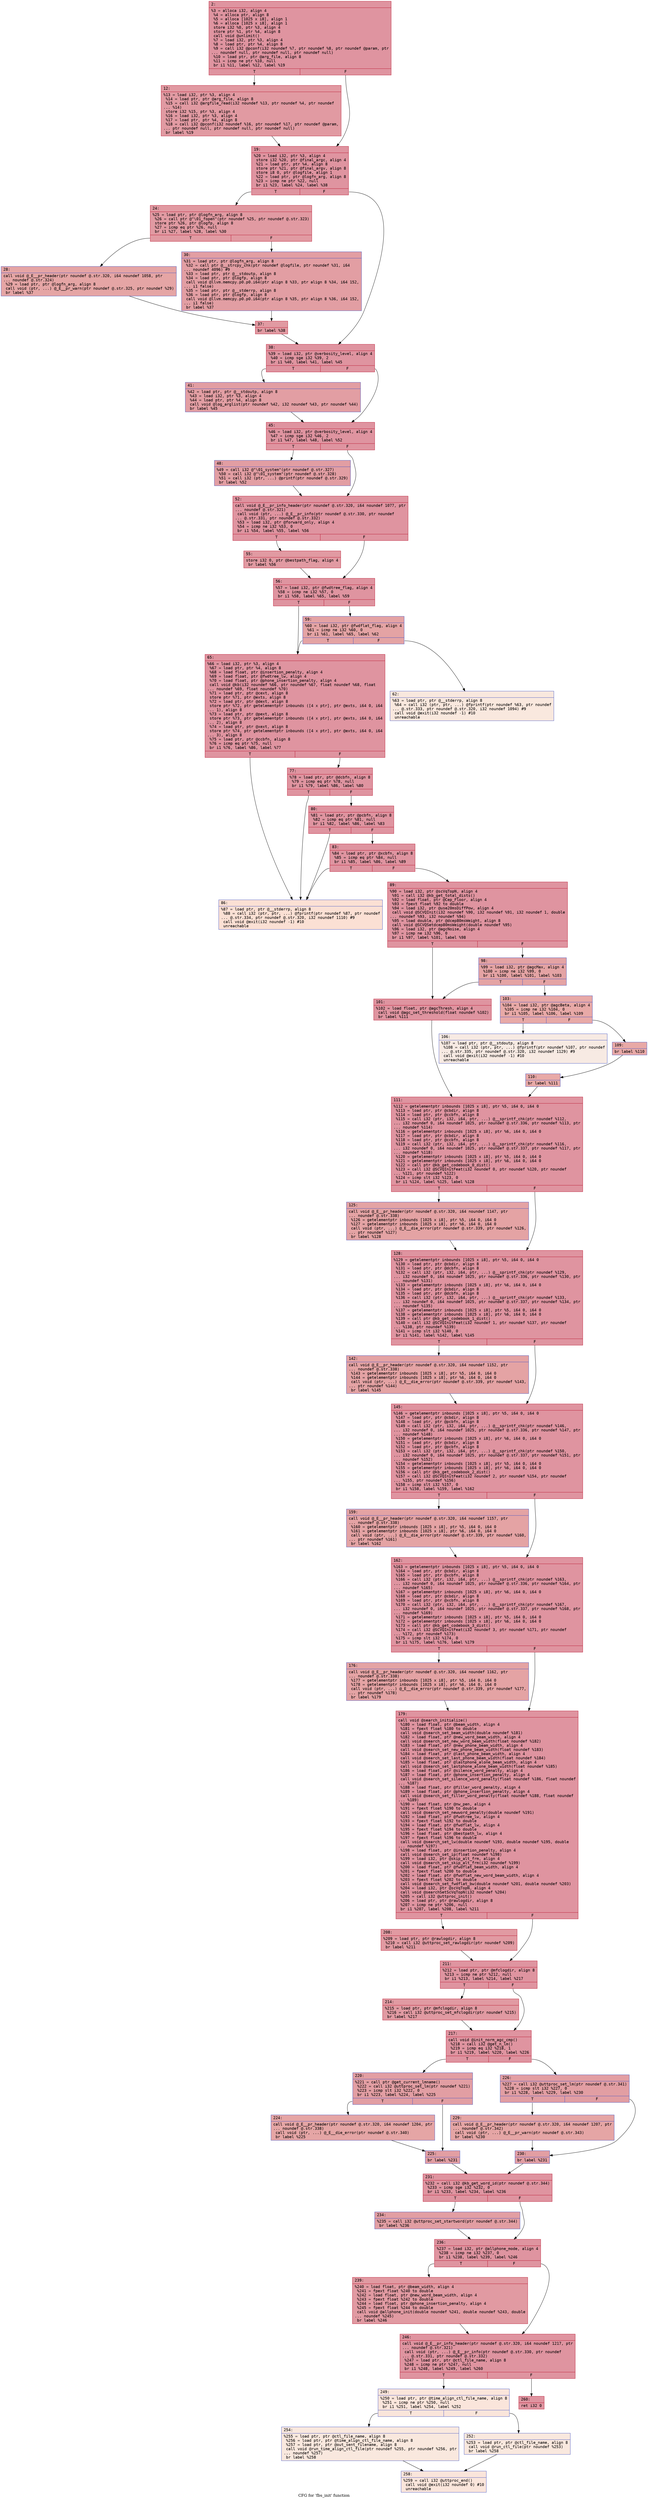 digraph "CFG for 'fbs_init' function" {
	label="CFG for 'fbs_init' function";

	Node0x6000031e2ee0 [shape=record,color="#b70d28ff", style=filled, fillcolor="#b70d2870" fontname="Courier",label="{2:\l|  %3 = alloca i32, align 4\l  %4 = alloca ptr, align 8\l  %5 = alloca [1025 x i8], align 1\l  %6 = alloca [1025 x i8], align 1\l  store i32 %0, ptr %3, align 4\l  store ptr %1, ptr %4, align 8\l  call void @unlimit()\l  %7 = load i32, ptr %3, align 4\l  %8 = load ptr, ptr %4, align 8\l  %9 = call i32 @pconf(i32 noundef %7, ptr noundef %8, ptr noundef @param, ptr\l... noundef null, ptr noundef null, ptr noundef null)\l  %10 = load ptr, ptr @arg_file, align 8\l  %11 = icmp ne ptr %10, null\l  br i1 %11, label %12, label %19\l|{<s0>T|<s1>F}}"];
	Node0x6000031e2ee0:s0 -> Node0x6000031e2f30[tooltip="2 -> 12\nProbability 62.50%" ];
	Node0x6000031e2ee0:s1 -> Node0x6000031e2f80[tooltip="2 -> 19\nProbability 37.50%" ];
	Node0x6000031e2f30 [shape=record,color="#b70d28ff", style=filled, fillcolor="#bb1b2c70" fontname="Courier",label="{12:\l|  %13 = load i32, ptr %3, align 4\l  %14 = load ptr, ptr @arg_file, align 8\l  %15 = call i32 @argfile_read(i32 noundef %13, ptr noundef %4, ptr noundef\l... %14)\l  store i32 %15, ptr %3, align 4\l  %16 = load i32, ptr %3, align 4\l  %17 = load ptr, ptr %4, align 8\l  %18 = call i32 @pconf(i32 noundef %16, ptr noundef %17, ptr noundef @param,\l... ptr noundef null, ptr noundef null, ptr noundef null)\l  br label %19\l}"];
	Node0x6000031e2f30 -> Node0x6000031e2f80[tooltip="12 -> 19\nProbability 100.00%" ];
	Node0x6000031e2f80 [shape=record,color="#b70d28ff", style=filled, fillcolor="#b70d2870" fontname="Courier",label="{19:\l|  %20 = load i32, ptr %3, align 4\l  store i32 %20, ptr @final_argc, align 4\l  %21 = load ptr, ptr %4, align 8\l  store ptr %21, ptr @final_argv, align 8\l  store i8 0, ptr @logfile, align 1\l  %22 = load ptr, ptr @logfn_arg, align 8\l  %23 = icmp ne ptr %22, null\l  br i1 %23, label %24, label %38\l|{<s0>T|<s1>F}}"];
	Node0x6000031e2f80:s0 -> Node0x6000031e2fd0[tooltip="19 -> 24\nProbability 62.50%" ];
	Node0x6000031e2f80:s1 -> Node0x6000031e3110[tooltip="19 -> 38\nProbability 37.50%" ];
	Node0x6000031e2fd0 [shape=record,color="#b70d28ff", style=filled, fillcolor="#bb1b2c70" fontname="Courier",label="{24:\l|  %25 = load ptr, ptr @logfn_arg, align 8\l  %26 = call ptr @\"\\01_fopen\"(ptr noundef %25, ptr noundef @.str.323)\l  store ptr %26, ptr @logfp, align 8\l  %27 = icmp eq ptr %26, null\l  br i1 %27, label %28, label %30\l|{<s0>T|<s1>F}}"];
	Node0x6000031e2fd0:s0 -> Node0x6000031e3020[tooltip="24 -> 28\nProbability 37.50%" ];
	Node0x6000031e2fd0:s1 -> Node0x6000031e3070[tooltip="24 -> 30\nProbability 62.50%" ];
	Node0x6000031e3020 [shape=record,color="#3d50c3ff", style=filled, fillcolor="#c5333470" fontname="Courier",label="{28:\l|  call void @_E__pr_header(ptr noundef @.str.320, i64 noundef 1058, ptr\l... noundef @.str.324)\l  %29 = load ptr, ptr @logfn_arg, align 8\l  call void (ptr, ...) @_E__pr_warn(ptr noundef @.str.325, ptr noundef %29)\l  br label %37\l}"];
	Node0x6000031e3020 -> Node0x6000031e30c0[tooltip="28 -> 37\nProbability 100.00%" ];
	Node0x6000031e3070 [shape=record,color="#3d50c3ff", style=filled, fillcolor="#be242e70" fontname="Courier",label="{30:\l|  %31 = load ptr, ptr @logfn_arg, align 8\l  %32 = call ptr @__strcpy_chk(ptr noundef @logfile, ptr noundef %31, i64\l... noundef 4096) #9\l  %33 = load ptr, ptr @__stdoutp, align 8\l  %34 = load ptr, ptr @logfp, align 8\l  call void @llvm.memcpy.p0.p0.i64(ptr align 8 %33, ptr align 8 %34, i64 152,\l... i1 false)\l  %35 = load ptr, ptr @__stderrp, align 8\l  %36 = load ptr, ptr @logfp, align 8\l  call void @llvm.memcpy.p0.p0.i64(ptr align 8 %35, ptr align 8 %36, i64 152,\l... i1 false)\l  br label %37\l}"];
	Node0x6000031e3070 -> Node0x6000031e30c0[tooltip="30 -> 37\nProbability 100.00%" ];
	Node0x6000031e30c0 [shape=record,color="#b70d28ff", style=filled, fillcolor="#bb1b2c70" fontname="Courier",label="{37:\l|  br label %38\l}"];
	Node0x6000031e30c0 -> Node0x6000031e3110[tooltip="37 -> 38\nProbability 100.00%" ];
	Node0x6000031e3110 [shape=record,color="#b70d28ff", style=filled, fillcolor="#b70d2870" fontname="Courier",label="{38:\l|  %39 = load i32, ptr @verbosity_level, align 4\l  %40 = icmp sge i32 %39, 2\l  br i1 %40, label %41, label %45\l|{<s0>T|<s1>F}}"];
	Node0x6000031e3110:s0 -> Node0x6000031e3160[tooltip="38 -> 41\nProbability 50.00%" ];
	Node0x6000031e3110:s1 -> Node0x6000031e31b0[tooltip="38 -> 45\nProbability 50.00%" ];
	Node0x6000031e3160 [shape=record,color="#3d50c3ff", style=filled, fillcolor="#be242e70" fontname="Courier",label="{41:\l|  %42 = load ptr, ptr @__stdoutp, align 8\l  %43 = load i32, ptr %3, align 4\l  %44 = load ptr, ptr %4, align 8\l  call void @log_arglist(ptr noundef %42, i32 noundef %43, ptr noundef %44)\l  br label %45\l}"];
	Node0x6000031e3160 -> Node0x6000031e31b0[tooltip="41 -> 45\nProbability 100.00%" ];
	Node0x6000031e31b0 [shape=record,color="#b70d28ff", style=filled, fillcolor="#b70d2870" fontname="Courier",label="{45:\l|  %46 = load i32, ptr @verbosity_level, align 4\l  %47 = icmp sge i32 %46, 2\l  br i1 %47, label %48, label %52\l|{<s0>T|<s1>F}}"];
	Node0x6000031e31b0:s0 -> Node0x6000031e3200[tooltip="45 -> 48\nProbability 50.00%" ];
	Node0x6000031e31b0:s1 -> Node0x6000031e3250[tooltip="45 -> 52\nProbability 50.00%" ];
	Node0x6000031e3200 [shape=record,color="#3d50c3ff", style=filled, fillcolor="#be242e70" fontname="Courier",label="{48:\l|  %49 = call i32 @\"\\01_system\"(ptr noundef @.str.327)\l  %50 = call i32 @\"\\01_system\"(ptr noundef @.str.328)\l  %51 = call i32 (ptr, ...) @printf(ptr noundef @.str.329)\l  br label %52\l}"];
	Node0x6000031e3200 -> Node0x6000031e3250[tooltip="48 -> 52\nProbability 100.00%" ];
	Node0x6000031e3250 [shape=record,color="#b70d28ff", style=filled, fillcolor="#b70d2870" fontname="Courier",label="{52:\l|  call void @_E__pr_info_header(ptr noundef @.str.320, i64 noundef 1077, ptr\l... noundef @.str.321)\l  call void (ptr, ...) @_E__pr_info(ptr noundef @.str.330, ptr noundef\l... @.str.331, ptr noundef @.str.332)\l  %53 = load i32, ptr @forward_only, align 4\l  %54 = icmp ne i32 %53, 0\l  br i1 %54, label %55, label %56\l|{<s0>T|<s1>F}}"];
	Node0x6000031e3250:s0 -> Node0x6000031e32a0[tooltip="52 -> 55\nProbability 62.50%" ];
	Node0x6000031e3250:s1 -> Node0x6000031e32f0[tooltip="52 -> 56\nProbability 37.50%" ];
	Node0x6000031e32a0 [shape=record,color="#b70d28ff", style=filled, fillcolor="#bb1b2c70" fontname="Courier",label="{55:\l|  store i32 0, ptr @bestpath_flag, align 4\l  br label %56\l}"];
	Node0x6000031e32a0 -> Node0x6000031e32f0[tooltip="55 -> 56\nProbability 100.00%" ];
	Node0x6000031e32f0 [shape=record,color="#b70d28ff", style=filled, fillcolor="#b70d2870" fontname="Courier",label="{56:\l|  %57 = load i32, ptr @fwdtree_flag, align 4\l  %58 = icmp ne i32 %57, 0\l  br i1 %58, label %65, label %59\l|{<s0>T|<s1>F}}"];
	Node0x6000031e32f0:s0 -> Node0x6000031e33e0[tooltip="56 -> 65\nProbability 62.50%" ];
	Node0x6000031e32f0:s1 -> Node0x6000031e3340[tooltip="56 -> 59\nProbability 37.50%" ];
	Node0x6000031e3340 [shape=record,color="#3d50c3ff", style=filled, fillcolor="#c32e3170" fontname="Courier",label="{59:\l|  %60 = load i32, ptr @fwdflat_flag, align 4\l  %61 = icmp ne i32 %60, 0\l  br i1 %61, label %65, label %62\l|{<s0>T|<s1>F}}"];
	Node0x6000031e3340:s0 -> Node0x6000031e33e0[tooltip="59 -> 65\nProbability 100.00%" ];
	Node0x6000031e3340:s1 -> Node0x6000031e3390[tooltip="59 -> 62\nProbability 0.00%" ];
	Node0x6000031e3390 [shape=record,color="#3d50c3ff", style=filled, fillcolor="#f2cab570" fontname="Courier",label="{62:\l|  %63 = load ptr, ptr @__stderrp, align 8\l  %64 = call i32 (ptr, ptr, ...) @fprintf(ptr noundef %63, ptr noundef\l... @.str.333, ptr noundef @.str.320, i32 noundef 1094) #9\l  call void @exit(i32 noundef -1) #10\l  unreachable\l}"];
	Node0x6000031e33e0 [shape=record,color="#b70d28ff", style=filled, fillcolor="#b70d2870" fontname="Courier",label="{65:\l|  %66 = load i32, ptr %3, align 4\l  %67 = load ptr, ptr %4, align 8\l  %68 = load float, ptr @insertion_penalty, align 4\l  %69 = load float, ptr @fwdtree_lw, align 4\l  %70 = load float, ptr @phone_insertion_penalty, align 4\l  call void @kb(i32 noundef %66, ptr noundef %67, float noundef %68, float\l... noundef %69, float noundef %70)\l  %71 = load ptr, ptr @cext, align 8\l  store ptr %71, ptr @exts, align 8\l  %72 = load ptr, ptr @dext, align 8\l  store ptr %72, ptr getelementptr inbounds ([4 x ptr], ptr @exts, i64 0, i64\l... 1), align 8\l  %73 = load ptr, ptr @pext, align 8\l  store ptr %73, ptr getelementptr inbounds ([4 x ptr], ptr @exts, i64 0, i64\l... 2), align 8\l  %74 = load ptr, ptr @xext, align 8\l  store ptr %74, ptr getelementptr inbounds ([4 x ptr], ptr @exts, i64 0, i64\l... 3), align 8\l  %75 = load ptr, ptr @ccbfn, align 8\l  %76 = icmp eq ptr %75, null\l  br i1 %76, label %86, label %77\l|{<s0>T|<s1>F}}"];
	Node0x6000031e33e0:s0 -> Node0x6000031e3520[tooltip="65 -> 86\nProbability 0.00%" ];
	Node0x6000031e33e0:s1 -> Node0x6000031e3430[tooltip="65 -> 77\nProbability 100.00%" ];
	Node0x6000031e3430 [shape=record,color="#b70d28ff", style=filled, fillcolor="#b70d2870" fontname="Courier",label="{77:\l|  %78 = load ptr, ptr @dcbfn, align 8\l  %79 = icmp eq ptr %78, null\l  br i1 %79, label %86, label %80\l|{<s0>T|<s1>F}}"];
	Node0x6000031e3430:s0 -> Node0x6000031e3520[tooltip="77 -> 86\nProbability 0.00%" ];
	Node0x6000031e3430:s1 -> Node0x6000031e3480[tooltip="77 -> 80\nProbability 100.00%" ];
	Node0x6000031e3480 [shape=record,color="#b70d28ff", style=filled, fillcolor="#b70d2870" fontname="Courier",label="{80:\l|  %81 = load ptr, ptr @pcbfn, align 8\l  %82 = icmp eq ptr %81, null\l  br i1 %82, label %86, label %83\l|{<s0>T|<s1>F}}"];
	Node0x6000031e3480:s0 -> Node0x6000031e3520[tooltip="80 -> 86\nProbability 0.00%" ];
	Node0x6000031e3480:s1 -> Node0x6000031e34d0[tooltip="80 -> 83\nProbability 100.00%" ];
	Node0x6000031e34d0 [shape=record,color="#b70d28ff", style=filled, fillcolor="#b70d2870" fontname="Courier",label="{83:\l|  %84 = load ptr, ptr @xcbfn, align 8\l  %85 = icmp eq ptr %84, null\l  br i1 %85, label %86, label %89\l|{<s0>T|<s1>F}}"];
	Node0x6000031e34d0:s0 -> Node0x6000031e3520[tooltip="83 -> 86\nProbability 0.00%" ];
	Node0x6000031e34d0:s1 -> Node0x6000031e3570[tooltip="83 -> 89\nProbability 100.00%" ];
	Node0x6000031e3520 [shape=record,color="#3d50c3ff", style=filled, fillcolor="#f7b99e70" fontname="Courier",label="{86:\l|  %87 = load ptr, ptr @__stderrp, align 8\l  %88 = call i32 (ptr, ptr, ...) @fprintf(ptr noundef %87, ptr noundef\l... @.str.334, ptr noundef @.str.320, i32 noundef 1110) #9\l  call void @exit(i32 noundef -1) #10\l  unreachable\l}"];
	Node0x6000031e3570 [shape=record,color="#b70d28ff", style=filled, fillcolor="#b70d2870" fontname="Courier",label="{89:\l|  %90 = load i32, ptr @scVqTopN, align 4\l  %91 = call i32 @kb_get_total_dists()\l  %92 = load float, ptr @Cep_Floor, align 4\l  %93 = fpext float %92 to double\l  %94 = load i32, ptr @use20msDiffPow, align 4\l  call void @SCVQInit(i32 noundef %90, i32 noundef %91, i32 noundef 1, double\l... noundef %93, i32 noundef %94)\l  %95 = load double, ptr @dcep80msWeight, align 8\l  call void @SCVQSetdcep80msWeight(double noundef %95)\l  %96 = load i32, ptr @agcNoise, align 4\l  %97 = icmp ne i32 %96, 0\l  br i1 %97, label %101, label %98\l|{<s0>T|<s1>F}}"];
	Node0x6000031e3570:s0 -> Node0x6000031e3610[tooltip="89 -> 101\nProbability 62.50%" ];
	Node0x6000031e3570:s1 -> Node0x6000031e35c0[tooltip="89 -> 98\nProbability 37.50%" ];
	Node0x6000031e35c0 [shape=record,color="#3d50c3ff", style=filled, fillcolor="#c32e3170" fontname="Courier",label="{98:\l|  %99 = load i32, ptr @agcMax, align 4\l  %100 = icmp ne i32 %99, 0\l  br i1 %100, label %101, label %103\l|{<s0>T|<s1>F}}"];
	Node0x6000031e35c0:s0 -> Node0x6000031e3610[tooltip="98 -> 101\nProbability 62.50%" ];
	Node0x6000031e35c0:s1 -> Node0x6000031e3660[tooltip="98 -> 103\nProbability 37.50%" ];
	Node0x6000031e3610 [shape=record,color="#b70d28ff", style=filled, fillcolor="#b70d2870" fontname="Courier",label="{101:\l|  %102 = load float, ptr @agcThresh, align 4\l  call void @agc_set_threshold(float noundef %102)\l  br label %111\l}"];
	Node0x6000031e3610 -> Node0x6000031e37a0[tooltip="101 -> 111\nProbability 100.00%" ];
	Node0x6000031e3660 [shape=record,color="#3d50c3ff", style=filled, fillcolor="#ca3b3770" fontname="Courier",label="{103:\l|  %104 = load i32, ptr @agcBeta, align 4\l  %105 = icmp ne i32 %104, 0\l  br i1 %105, label %106, label %109\l|{<s0>T|<s1>F}}"];
	Node0x6000031e3660:s0 -> Node0x6000031e36b0[tooltip="103 -> 106\nProbability 0.00%" ];
	Node0x6000031e3660:s1 -> Node0x6000031e3700[tooltip="103 -> 109\nProbability 100.00%" ];
	Node0x6000031e36b0 [shape=record,color="#3d50c3ff", style=filled, fillcolor="#eed0c070" fontname="Courier",label="{106:\l|  %107 = load ptr, ptr @__stdoutp, align 8\l  %108 = call i32 (ptr, ptr, ...) @fprintf(ptr noundef %107, ptr noundef\l... @.str.335, ptr noundef @.str.320, i32 noundef 1129) #9\l  call void @exit(i32 noundef -1) #10\l  unreachable\l}"];
	Node0x6000031e3700 [shape=record,color="#3d50c3ff", style=filled, fillcolor="#ca3b3770" fontname="Courier",label="{109:\l|  br label %110\l}"];
	Node0x6000031e3700 -> Node0x6000031e3750[tooltip="109 -> 110\nProbability 100.00%" ];
	Node0x6000031e3750 [shape=record,color="#3d50c3ff", style=filled, fillcolor="#ca3b3770" fontname="Courier",label="{110:\l|  br label %111\l}"];
	Node0x6000031e3750 -> Node0x6000031e37a0[tooltip="110 -> 111\nProbability 100.00%" ];
	Node0x6000031e37a0 [shape=record,color="#b70d28ff", style=filled, fillcolor="#b70d2870" fontname="Courier",label="{111:\l|  %112 = getelementptr inbounds [1025 x i8], ptr %5, i64 0, i64 0\l  %113 = load ptr, ptr @cbdir, align 8\l  %114 = load ptr, ptr @ccbfn, align 8\l  %115 = call i32 (ptr, i32, i64, ptr, ...) @__sprintf_chk(ptr noundef %112,\l... i32 noundef 0, i64 noundef 1025, ptr noundef @.str.336, ptr noundef %113, ptr\l... noundef %114)\l  %116 = getelementptr inbounds [1025 x i8], ptr %6, i64 0, i64 0\l  %117 = load ptr, ptr @cbdir, align 8\l  %118 = load ptr, ptr @ccbfn, align 8\l  %119 = call i32 (ptr, i32, i64, ptr, ...) @__sprintf_chk(ptr noundef %116,\l... i32 noundef 0, i64 noundef 1025, ptr noundef @.str.337, ptr noundef %117, ptr\l... noundef %118)\l  %120 = getelementptr inbounds [1025 x i8], ptr %5, i64 0, i64 0\l  %121 = getelementptr inbounds [1025 x i8], ptr %6, i64 0, i64 0\l  %122 = call ptr @kb_get_codebook_0_dist()\l  %123 = call i32 @SCVQInitFeat(i32 noundef 0, ptr noundef %120, ptr noundef\l... %121, ptr noundef %122)\l  %124 = icmp slt i32 %123, 0\l  br i1 %124, label %125, label %128\l|{<s0>T|<s1>F}}"];
	Node0x6000031e37a0:s0 -> Node0x6000031e37f0[tooltip="111 -> 125\nProbability 37.50%" ];
	Node0x6000031e37a0:s1 -> Node0x6000031e3840[tooltip="111 -> 128\nProbability 62.50%" ];
	Node0x6000031e37f0 [shape=record,color="#3d50c3ff", style=filled, fillcolor="#c32e3170" fontname="Courier",label="{125:\l|  call void @_E__pr_header(ptr noundef @.str.320, i64 noundef 1147, ptr\l... noundef @.str.338)\l  %126 = getelementptr inbounds [1025 x i8], ptr %5, i64 0, i64 0\l  %127 = getelementptr inbounds [1025 x i8], ptr %6, i64 0, i64 0\l  call void (ptr, ...) @_E__die_error(ptr noundef @.str.339, ptr noundef %126,\l... ptr noundef %127)\l  br label %128\l}"];
	Node0x6000031e37f0 -> Node0x6000031e3840[tooltip="125 -> 128\nProbability 100.00%" ];
	Node0x6000031e3840 [shape=record,color="#b70d28ff", style=filled, fillcolor="#b70d2870" fontname="Courier",label="{128:\l|  %129 = getelementptr inbounds [1025 x i8], ptr %5, i64 0, i64 0\l  %130 = load ptr, ptr @cbdir, align 8\l  %131 = load ptr, ptr @dcbfn, align 8\l  %132 = call i32 (ptr, i32, i64, ptr, ...) @__sprintf_chk(ptr noundef %129,\l... i32 noundef 0, i64 noundef 1025, ptr noundef @.str.336, ptr noundef %130, ptr\l... noundef %131)\l  %133 = getelementptr inbounds [1025 x i8], ptr %6, i64 0, i64 0\l  %134 = load ptr, ptr @cbdir, align 8\l  %135 = load ptr, ptr @dcbfn, align 8\l  %136 = call i32 (ptr, i32, i64, ptr, ...) @__sprintf_chk(ptr noundef %133,\l... i32 noundef 0, i64 noundef 1025, ptr noundef @.str.337, ptr noundef %134, ptr\l... noundef %135)\l  %137 = getelementptr inbounds [1025 x i8], ptr %5, i64 0, i64 0\l  %138 = getelementptr inbounds [1025 x i8], ptr %6, i64 0, i64 0\l  %139 = call ptr @kb_get_codebook_1_dist()\l  %140 = call i32 @SCVQInitFeat(i32 noundef 1, ptr noundef %137, ptr noundef\l... %138, ptr noundef %139)\l  %141 = icmp slt i32 %140, 0\l  br i1 %141, label %142, label %145\l|{<s0>T|<s1>F}}"];
	Node0x6000031e3840:s0 -> Node0x6000031e3890[tooltip="128 -> 142\nProbability 37.50%" ];
	Node0x6000031e3840:s1 -> Node0x6000031e38e0[tooltip="128 -> 145\nProbability 62.50%" ];
	Node0x6000031e3890 [shape=record,color="#3d50c3ff", style=filled, fillcolor="#c32e3170" fontname="Courier",label="{142:\l|  call void @_E__pr_header(ptr noundef @.str.320, i64 noundef 1152, ptr\l... noundef @.str.338)\l  %143 = getelementptr inbounds [1025 x i8], ptr %5, i64 0, i64 0\l  %144 = getelementptr inbounds [1025 x i8], ptr %6, i64 0, i64 0\l  call void (ptr, ...) @_E__die_error(ptr noundef @.str.339, ptr noundef %143,\l... ptr noundef %144)\l  br label %145\l}"];
	Node0x6000031e3890 -> Node0x6000031e38e0[tooltip="142 -> 145\nProbability 100.00%" ];
	Node0x6000031e38e0 [shape=record,color="#b70d28ff", style=filled, fillcolor="#b70d2870" fontname="Courier",label="{145:\l|  %146 = getelementptr inbounds [1025 x i8], ptr %5, i64 0, i64 0\l  %147 = load ptr, ptr @cbdir, align 8\l  %148 = load ptr, ptr @pcbfn, align 8\l  %149 = call i32 (ptr, i32, i64, ptr, ...) @__sprintf_chk(ptr noundef %146,\l... i32 noundef 0, i64 noundef 1025, ptr noundef @.str.336, ptr noundef %147, ptr\l... noundef %148)\l  %150 = getelementptr inbounds [1025 x i8], ptr %6, i64 0, i64 0\l  %151 = load ptr, ptr @cbdir, align 8\l  %152 = load ptr, ptr @pcbfn, align 8\l  %153 = call i32 (ptr, i32, i64, ptr, ...) @__sprintf_chk(ptr noundef %150,\l... i32 noundef 0, i64 noundef 1025, ptr noundef @.str.337, ptr noundef %151, ptr\l... noundef %152)\l  %154 = getelementptr inbounds [1025 x i8], ptr %5, i64 0, i64 0\l  %155 = getelementptr inbounds [1025 x i8], ptr %6, i64 0, i64 0\l  %156 = call ptr @kb_get_codebook_2_dist()\l  %157 = call i32 @SCVQInitFeat(i32 noundef 2, ptr noundef %154, ptr noundef\l... %155, ptr noundef %156)\l  %158 = icmp slt i32 %157, 0\l  br i1 %158, label %159, label %162\l|{<s0>T|<s1>F}}"];
	Node0x6000031e38e0:s0 -> Node0x6000031e3930[tooltip="145 -> 159\nProbability 37.50%" ];
	Node0x6000031e38e0:s1 -> Node0x6000031e3980[tooltip="145 -> 162\nProbability 62.50%" ];
	Node0x6000031e3930 [shape=record,color="#3d50c3ff", style=filled, fillcolor="#c32e3170" fontname="Courier",label="{159:\l|  call void @_E__pr_header(ptr noundef @.str.320, i64 noundef 1157, ptr\l... noundef @.str.338)\l  %160 = getelementptr inbounds [1025 x i8], ptr %5, i64 0, i64 0\l  %161 = getelementptr inbounds [1025 x i8], ptr %6, i64 0, i64 0\l  call void (ptr, ...) @_E__die_error(ptr noundef @.str.339, ptr noundef %160,\l... ptr noundef %161)\l  br label %162\l}"];
	Node0x6000031e3930 -> Node0x6000031e3980[tooltip="159 -> 162\nProbability 100.00%" ];
	Node0x6000031e3980 [shape=record,color="#b70d28ff", style=filled, fillcolor="#b70d2870" fontname="Courier",label="{162:\l|  %163 = getelementptr inbounds [1025 x i8], ptr %5, i64 0, i64 0\l  %164 = load ptr, ptr @cbdir, align 8\l  %165 = load ptr, ptr @xcbfn, align 8\l  %166 = call i32 (ptr, i32, i64, ptr, ...) @__sprintf_chk(ptr noundef %163,\l... i32 noundef 0, i64 noundef 1025, ptr noundef @.str.336, ptr noundef %164, ptr\l... noundef %165)\l  %167 = getelementptr inbounds [1025 x i8], ptr %6, i64 0, i64 0\l  %168 = load ptr, ptr @cbdir, align 8\l  %169 = load ptr, ptr @xcbfn, align 8\l  %170 = call i32 (ptr, i32, i64, ptr, ...) @__sprintf_chk(ptr noundef %167,\l... i32 noundef 0, i64 noundef 1025, ptr noundef @.str.337, ptr noundef %168, ptr\l... noundef %169)\l  %171 = getelementptr inbounds [1025 x i8], ptr %5, i64 0, i64 0\l  %172 = getelementptr inbounds [1025 x i8], ptr %6, i64 0, i64 0\l  %173 = call ptr @kb_get_codebook_3_dist()\l  %174 = call i32 @SCVQInitFeat(i32 noundef 3, ptr noundef %171, ptr noundef\l... %172, ptr noundef %173)\l  %175 = icmp slt i32 %174, 0\l  br i1 %175, label %176, label %179\l|{<s0>T|<s1>F}}"];
	Node0x6000031e3980:s0 -> Node0x6000031e39d0[tooltip="162 -> 176\nProbability 37.50%" ];
	Node0x6000031e3980:s1 -> Node0x6000031e3a20[tooltip="162 -> 179\nProbability 62.50%" ];
	Node0x6000031e39d0 [shape=record,color="#3d50c3ff", style=filled, fillcolor="#c32e3170" fontname="Courier",label="{176:\l|  call void @_E__pr_header(ptr noundef @.str.320, i64 noundef 1162, ptr\l... noundef @.str.338)\l  %177 = getelementptr inbounds [1025 x i8], ptr %5, i64 0, i64 0\l  %178 = getelementptr inbounds [1025 x i8], ptr %6, i64 0, i64 0\l  call void (ptr, ...) @_E__die_error(ptr noundef @.str.339, ptr noundef %177,\l... ptr noundef %178)\l  br label %179\l}"];
	Node0x6000031e39d0 -> Node0x6000031e3a20[tooltip="176 -> 179\nProbability 100.00%" ];
	Node0x6000031e3a20 [shape=record,color="#b70d28ff", style=filled, fillcolor="#b70d2870" fontname="Courier",label="{179:\l|  call void @search_initialize()\l  %180 = load float, ptr @beam_width, align 4\l  %181 = fpext float %180 to double\l  call void @search_set_beam_width(double noundef %181)\l  %182 = load float, ptr @new_word_beam_width, align 4\l  call void @search_set_new_word_beam_width(float noundef %182)\l  %183 = load float, ptr @new_phone_beam_width, align 4\l  call void @search_set_new_phone_beam_width(float noundef %183)\l  %184 = load float, ptr @last_phone_beam_width, align 4\l  call void @search_set_last_phone_beam_width(float noundef %184)\l  %185 = load float, ptr @lastphone_alone_beam_width, align 4\l  call void @search_set_lastphone_alone_beam_width(float noundef %185)\l  %186 = load float, ptr @silence_word_penalty, align 4\l  %187 = load float, ptr @phone_insertion_penalty, align 4\l  call void @search_set_silence_word_penalty(float noundef %186, float noundef\l... %187)\l  %188 = load float, ptr @filler_word_penalty, align 4\l  %189 = load float, ptr @phone_insertion_penalty, align 4\l  call void @search_set_filler_word_penalty(float noundef %188, float noundef\l... %189)\l  %190 = load float, ptr @nw_pen, align 4\l  %191 = fpext float %190 to double\l  call void @search_set_newword_penalty(double noundef %191)\l  %192 = load float, ptr @fwdtree_lw, align 4\l  %193 = fpext float %192 to double\l  %194 = load float, ptr @fwdflat_lw, align 4\l  %195 = fpext float %194 to double\l  %196 = load float, ptr @bestpath_lw, align 4\l  %197 = fpext float %196 to double\l  call void @search_set_lw(double noundef %193, double noundef %195, double\l... noundef %197)\l  %198 = load float, ptr @insertion_penalty, align 4\l  call void @search_set_ip(float noundef %198)\l  %199 = load i32, ptr @skip_alt_frm, align 4\l  call void @search_set_skip_alt_frm(i32 noundef %199)\l  %200 = load float, ptr @fwdflat_beam_width, align 4\l  %201 = fpext float %200 to double\l  %202 = load float, ptr @fwdflat_new_word_beam_width, align 4\l  %203 = fpext float %202 to double\l  call void @search_set_fwdflat_bw(double noundef %201, double noundef %203)\l  %204 = load i32, ptr @scVqTopN, align 4\l  call void @searchSetScVqTopN(i32 noundef %204)\l  %205 = call i32 @uttproc_init()\l  %206 = load ptr, ptr @rawlogdir, align 8\l  %207 = icmp ne ptr %206, null\l  br i1 %207, label %208, label %211\l|{<s0>T|<s1>F}}"];
	Node0x6000031e3a20:s0 -> Node0x6000031e3a70[tooltip="179 -> 208\nProbability 62.50%" ];
	Node0x6000031e3a20:s1 -> Node0x6000031e3ac0[tooltip="179 -> 211\nProbability 37.50%" ];
	Node0x6000031e3a70 [shape=record,color="#b70d28ff", style=filled, fillcolor="#bb1b2c70" fontname="Courier",label="{208:\l|  %209 = load ptr, ptr @rawlogdir, align 8\l  %210 = call i32 @uttproc_set_rawlogdir(ptr noundef %209)\l  br label %211\l}"];
	Node0x6000031e3a70 -> Node0x6000031e3ac0[tooltip="208 -> 211\nProbability 100.00%" ];
	Node0x6000031e3ac0 [shape=record,color="#b70d28ff", style=filled, fillcolor="#b70d2870" fontname="Courier",label="{211:\l|  %212 = load ptr, ptr @mfclogdir, align 8\l  %213 = icmp ne ptr %212, null\l  br i1 %213, label %214, label %217\l|{<s0>T|<s1>F}}"];
	Node0x6000031e3ac0:s0 -> Node0x6000031e3b10[tooltip="211 -> 214\nProbability 62.50%" ];
	Node0x6000031e3ac0:s1 -> Node0x6000031e3b60[tooltip="211 -> 217\nProbability 37.50%" ];
	Node0x6000031e3b10 [shape=record,color="#b70d28ff", style=filled, fillcolor="#bb1b2c70" fontname="Courier",label="{214:\l|  %215 = load ptr, ptr @mfclogdir, align 8\l  %216 = call i32 @uttproc_set_mfclogdir(ptr noundef %215)\l  br label %217\l}"];
	Node0x6000031e3b10 -> Node0x6000031e3b60[tooltip="214 -> 217\nProbability 100.00%" ];
	Node0x6000031e3b60 [shape=record,color="#b70d28ff", style=filled, fillcolor="#b70d2870" fontname="Courier",label="{217:\l|  call void @init_norm_agc_cmp()\l  %218 = call i32 @get_n_lm()\l  %219 = icmp eq i32 %218, 1\l  br i1 %219, label %220, label %226\l|{<s0>T|<s1>F}}"];
	Node0x6000031e3b60:s0 -> Node0x6000031e3bb0[tooltip="217 -> 220\nProbability 50.00%" ];
	Node0x6000031e3b60:s1 -> Node0x6000031e3ca0[tooltip="217 -> 226\nProbability 50.00%" ];
	Node0x6000031e3bb0 [shape=record,color="#3d50c3ff", style=filled, fillcolor="#be242e70" fontname="Courier",label="{220:\l|  %221 = call ptr @get_current_lmname()\l  %222 = call i32 @uttproc_set_lm(ptr noundef %221)\l  %223 = icmp slt i32 %222, 0\l  br i1 %223, label %224, label %225\l|{<s0>T|<s1>F}}"];
	Node0x6000031e3bb0:s0 -> Node0x6000031e3c00[tooltip="220 -> 224\nProbability 37.50%" ];
	Node0x6000031e3bb0:s1 -> Node0x6000031e3c50[tooltip="220 -> 225\nProbability 62.50%" ];
	Node0x6000031e3c00 [shape=record,color="#3d50c3ff", style=filled, fillcolor="#c5333470" fontname="Courier",label="{224:\l|  call void @_E__pr_header(ptr noundef @.str.320, i64 noundef 1204, ptr\l... noundef @.str.338)\l  call void (ptr, ...) @_E__die_error(ptr noundef @.str.340)\l  br label %225\l}"];
	Node0x6000031e3c00 -> Node0x6000031e3c50[tooltip="224 -> 225\nProbability 100.00%" ];
	Node0x6000031e3c50 [shape=record,color="#3d50c3ff", style=filled, fillcolor="#be242e70" fontname="Courier",label="{225:\l|  br label %231\l}"];
	Node0x6000031e3c50 -> Node0x6000031e3d90[tooltip="225 -> 231\nProbability 100.00%" ];
	Node0x6000031e3ca0 [shape=record,color="#3d50c3ff", style=filled, fillcolor="#be242e70" fontname="Courier",label="{226:\l|  %227 = call i32 @uttproc_set_lm(ptr noundef @.str.341)\l  %228 = icmp slt i32 %227, 0\l  br i1 %228, label %229, label %230\l|{<s0>T|<s1>F}}"];
	Node0x6000031e3ca0:s0 -> Node0x6000031e3cf0[tooltip="226 -> 229\nProbability 37.50%" ];
	Node0x6000031e3ca0:s1 -> Node0x6000031e3d40[tooltip="226 -> 230\nProbability 62.50%" ];
	Node0x6000031e3cf0 [shape=record,color="#3d50c3ff", style=filled, fillcolor="#c5333470" fontname="Courier",label="{229:\l|  call void @_E__pr_header(ptr noundef @.str.320, i64 noundef 1207, ptr\l... noundef @.str.342)\l  call void (ptr, ...) @_E__pr_warn(ptr noundef @.str.343)\l  br label %230\l}"];
	Node0x6000031e3cf0 -> Node0x6000031e3d40[tooltip="229 -> 230\nProbability 100.00%" ];
	Node0x6000031e3d40 [shape=record,color="#3d50c3ff", style=filled, fillcolor="#be242e70" fontname="Courier",label="{230:\l|  br label %231\l}"];
	Node0x6000031e3d40 -> Node0x6000031e3d90[tooltip="230 -> 231\nProbability 100.00%" ];
	Node0x6000031e3d90 [shape=record,color="#b70d28ff", style=filled, fillcolor="#b70d2870" fontname="Courier",label="{231:\l|  %232 = call i32 @kb_get_word_id(ptr noundef @.str.344)\l  %233 = icmp sge i32 %232, 0\l  br i1 %233, label %234, label %236\l|{<s0>T|<s1>F}}"];
	Node0x6000031e3d90:s0 -> Node0x6000031e3de0[tooltip="231 -> 234\nProbability 50.00%" ];
	Node0x6000031e3d90:s1 -> Node0x6000031e3e30[tooltip="231 -> 236\nProbability 50.00%" ];
	Node0x6000031e3de0 [shape=record,color="#3d50c3ff", style=filled, fillcolor="#be242e70" fontname="Courier",label="{234:\l|  %235 = call i32 @uttproc_set_startword(ptr noundef @.str.344)\l  br label %236\l}"];
	Node0x6000031e3de0 -> Node0x6000031e3e30[tooltip="234 -> 236\nProbability 100.00%" ];
	Node0x6000031e3e30 [shape=record,color="#b70d28ff", style=filled, fillcolor="#b70d2870" fontname="Courier",label="{236:\l|  %237 = load i32, ptr @allphone_mode, align 4\l  %238 = icmp ne i32 %237, 0\l  br i1 %238, label %239, label %246\l|{<s0>T|<s1>F}}"];
	Node0x6000031e3e30:s0 -> Node0x6000031e3e80[tooltip="236 -> 239\nProbability 62.50%" ];
	Node0x6000031e3e30:s1 -> Node0x6000031e3ed0[tooltip="236 -> 246\nProbability 37.50%" ];
	Node0x6000031e3e80 [shape=record,color="#b70d28ff", style=filled, fillcolor="#bb1b2c70" fontname="Courier",label="{239:\l|  %240 = load float, ptr @beam_width, align 4\l  %241 = fpext float %240 to double\l  %242 = load float, ptr @new_word_beam_width, align 4\l  %243 = fpext float %242 to double\l  %244 = load float, ptr @phone_insertion_penalty, align 4\l  %245 = fpext float %244 to double\l  call void @allphone_init(double noundef %241, double noundef %243, double\l... noundef %245)\l  br label %246\l}"];
	Node0x6000031e3e80 -> Node0x6000031e3ed0[tooltip="239 -> 246\nProbability 100.00%" ];
	Node0x6000031e3ed0 [shape=record,color="#b70d28ff", style=filled, fillcolor="#b70d2870" fontname="Courier",label="{246:\l|  call void @_E__pr_info_header(ptr noundef @.str.320, i64 noundef 1217, ptr\l... noundef @.str.321)\l  call void (ptr, ...) @_E__pr_info(ptr noundef @.str.330, ptr noundef\l... @.str.331, ptr noundef @.str.332)\l  %247 = load ptr, ptr @ctl_file_name, align 8\l  %248 = icmp ne ptr %247, null\l  br i1 %248, label %249, label %260\l|{<s0>T|<s1>F}}"];
	Node0x6000031e3ed0:s0 -> Node0x6000031e3f20[tooltip="246 -> 249\nProbability 0.00%" ];
	Node0x6000031e3ed0:s1 -> Node0x6000031e40a0[tooltip="246 -> 260\nProbability 100.00%" ];
	Node0x6000031e3f20 [shape=record,color="#3d50c3ff", style=filled, fillcolor="#f4c5ad70" fontname="Courier",label="{249:\l|  %250 = load ptr, ptr @time_align_ctl_file_name, align 8\l  %251 = icmp ne ptr %250, null\l  br i1 %251, label %254, label %252\l|{<s0>T|<s1>F}}"];
	Node0x6000031e3f20:s0 -> Node0x6000031e4000[tooltip="249 -> 254\nProbability 50.00%" ];
	Node0x6000031e3f20:s1 -> Node0x6000031e3f70[tooltip="249 -> 252\nProbability 50.00%" ];
	Node0x6000031e3f70 [shape=record,color="#3d50c3ff", style=filled, fillcolor="#f2cab570" fontname="Courier",label="{252:\l|  %253 = load ptr, ptr @ctl_file_name, align 8\l  call void @run_ctl_file(ptr noundef %253)\l  br label %258\l}"];
	Node0x6000031e3f70 -> Node0x6000031e4050[tooltip="252 -> 258\nProbability 100.00%" ];
	Node0x6000031e4000 [shape=record,color="#3d50c3ff", style=filled, fillcolor="#f2cab570" fontname="Courier",label="{254:\l|  %255 = load ptr, ptr @ctl_file_name, align 8\l  %256 = load ptr, ptr @time_align_ctl_file_name, align 8\l  %257 = load ptr, ptr @out_sent_filename, align 8\l  call void @run_time_align_ctl_file(ptr noundef %255, ptr noundef %256, ptr\l... noundef %257)\l  br label %258\l}"];
	Node0x6000031e4000 -> Node0x6000031e4050[tooltip="254 -> 258\nProbability 100.00%" ];
	Node0x6000031e4050 [shape=record,color="#3d50c3ff", style=filled, fillcolor="#f4c5ad70" fontname="Courier",label="{258:\l|  %259 = call i32 @uttproc_end()\l  call void @exit(i32 noundef 0) #10\l  unreachable\l}"];
	Node0x6000031e40a0 [shape=record,color="#b70d28ff", style=filled, fillcolor="#b70d2870" fontname="Courier",label="{260:\l|  ret i32 0\l}"];
}
